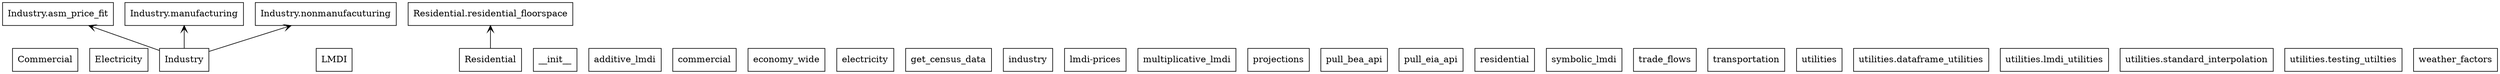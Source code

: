 digraph "packages" {
charset="utf-8"
rankdir=BT
"0" [label="Commercial", shape="box"];
"1" [label="Electricity", shape="box"];
"2" [label="Industry", shape="box"];
"3" [label="Industry.asm_price_fit", shape="box"];
"4" [label="Industry.manufacturing", shape="box"];
"5" [label="Industry.nonmanufacuturing", shape="box"];
"6" [label="LMDI", shape="box"];
"7" [label="Residential", shape="box"];
"8" [label="Residential.residential_floorspace", shape="box"];
"9" [label="__init__", shape="box"];
"10" [label="additive_lmdi", shape="box"];
"11" [label="commercial", shape="box"];
"12" [label="economy_wide", shape="box"];
"13" [label="electricity", shape="box"];
"14" [label="get_census_data", shape="box"];
"15" [label="industry", shape="box"];
"16" [label="lmdi-prices", shape="box"];
"17" [label="multiplicative_lmdi", shape="box"];
"18" [label="projections", shape="box"];
"19" [label="pull_bea_api", shape="box"];
"20" [label="pull_eia_api", shape="box"];
"21" [label="residential", shape="box"];
"22" [label="symbolic_lmdi", shape="box"];
"23" [label="trade_flows", shape="box"];
"24" [label="transportation", shape="box"];
"25" [label="utilities", shape="box"];
"26" [label="utilities.dataframe_utilities", shape="box"];
"27" [label="utilities.lmdi_utilities", shape="box"];
"28" [label="utilities.standard_interpolation", shape="box"];
"29" [label="utilities.testing_utilties", shape="box"];
"30" [label="weather_factors", shape="box"];
"2" -> "3" [arrowhead="open", arrowtail="none"];
"2" -> "4" [arrowhead="open", arrowtail="none"];
"2" -> "5" [arrowhead="open", arrowtail="none"];
"7" -> "8" [arrowhead="open", arrowtail="none"];
}
